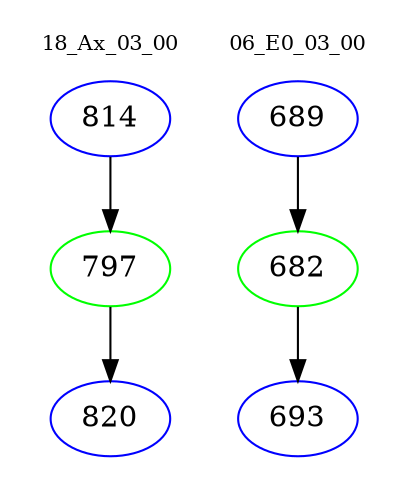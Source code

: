 digraph{
subgraph cluster_0 {
color = white
label = "18_Ax_03_00";
fontsize=10;
T0_814 [label="814", color="blue"]
T0_814 -> T0_797 [color="black"]
T0_797 [label="797", color="green"]
T0_797 -> T0_820 [color="black"]
T0_820 [label="820", color="blue"]
}
subgraph cluster_1 {
color = white
label = "06_E0_03_00";
fontsize=10;
T1_689 [label="689", color="blue"]
T1_689 -> T1_682 [color="black"]
T1_682 [label="682", color="green"]
T1_682 -> T1_693 [color="black"]
T1_693 [label="693", color="blue"]
}
}
